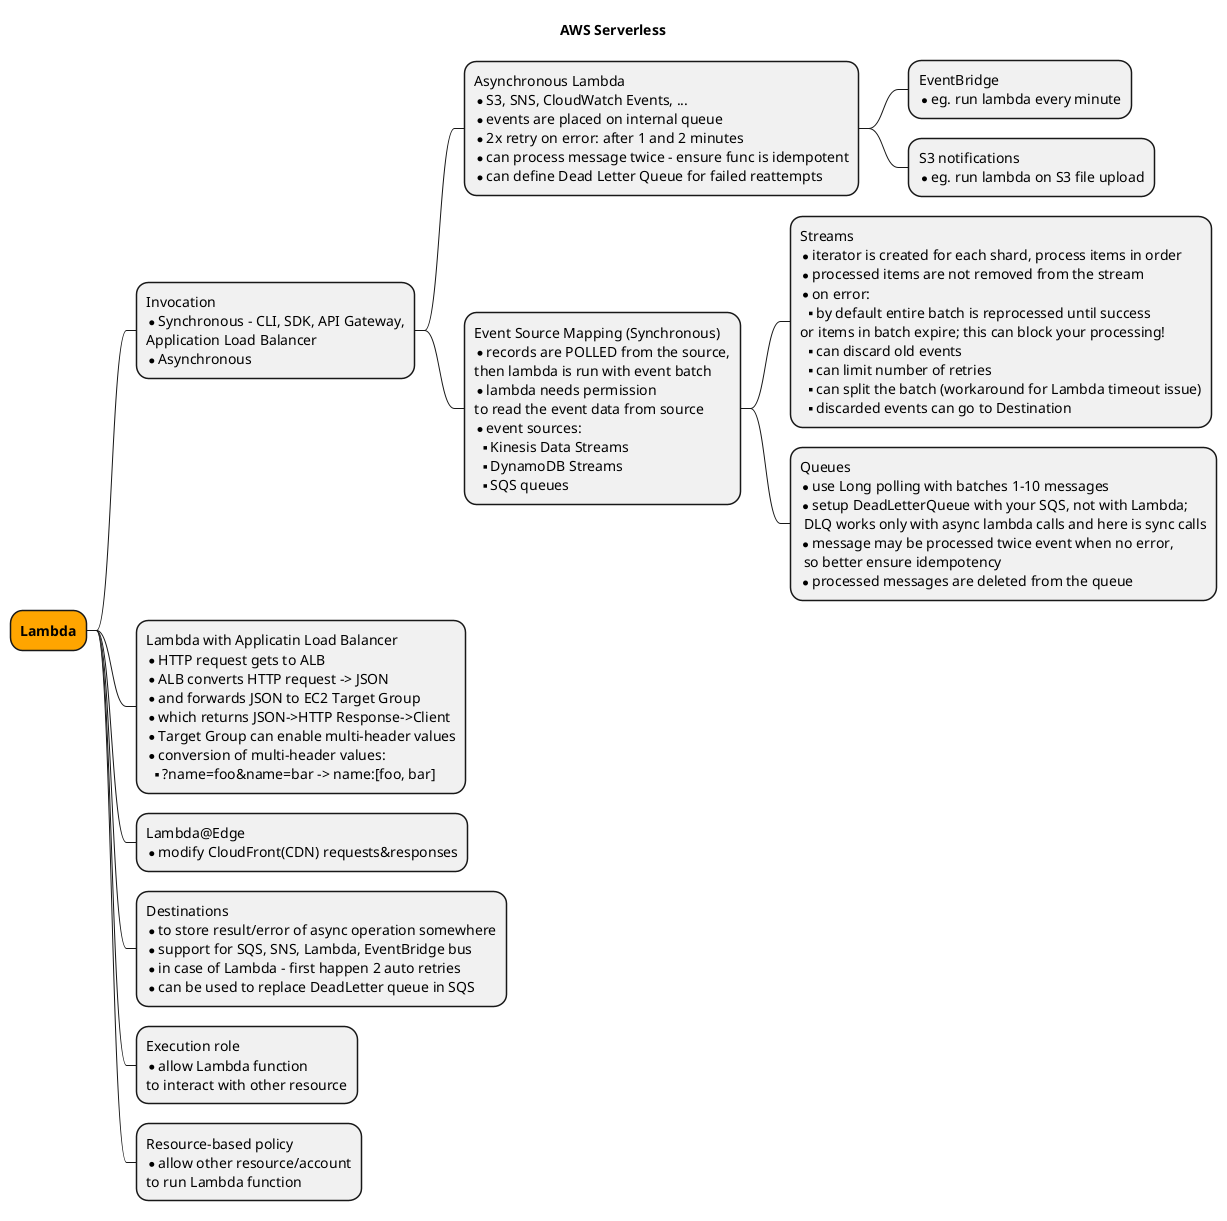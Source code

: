 @startmindmap 00-diagram

title AWS Serverless

<style>
mindmapDiagram {
  .trail {
    BackgroundColor Pink
  }
  .orange {
    BackgroundColor orange
  }
  .xray {
    BackgroundColor LightSkyBlue
  }
  .watch {
    BackgroundColor LightGreen
  }
}
</style>


*[#Orange] <b>Lambda
 * Invocation\n*Synchronous - CLI, SDK, API Gateway,\nApplication Load Balancer\n*Asynchronous
  * Asynchronous Lambda\n*S3, SNS, CloudWatch Events, ...\n*events are placed on internal queue\n*2x retry on error: after 1 and 2 minutes\n*can process message twice - ensure func is idempotent\n*can define Dead Letter Queue for failed reattempts
   * EventBridge\n*eg. run lambda every minute
   * S3 notifications\n*eg. run lambda on S3 file upload
  * Event Source Mapping (Synchronous)\n*records are POLLED from the source,\nthen lambda is run with event batch\n*lambda needs permission\nto read the event data from source\n*event sources:\n**Kinesis Data Streams\n**DynamoDB Streams\n**SQS queues
   * Streams\n*iterator is created for each shard, process items in order\n*processed items are not removed from the stream\n*on error:\n**by default entire batch is reprocessed until success\nor items in batch expire; this can block your processing!\n**can discard old events\n**can limit number of retries\n**can split the batch (workaround for Lambda timeout issue)\n**discarded events can go to Destination
   * Queues\n*use Long polling with batches 1-10 messages\n*setup DeadLetterQueue with your SQS, not with Lambda;\n DLQ works only with async lambda calls and here is sync calls\n*message may be processed twice event when no error,\n so better ensure idempotency\n*processed messages are deleted from the queue
 * Lambda with Applicatin Load Balancer\n*HTTP request gets to ALB\n*ALB converts HTTP request -> JSON\n*and forwards JSON to EC2 Target Group\n*which returns JSON->HTTP Response->Client\n*Target Group can enable multi-header values\n*conversion of multi-header values:\n**?name=foo&name=bar -> name:[foo, bar]
 * Lambda@Edge\n*modify CloudFront(CDN) requests&responses
 * Destinations\n*to store result/error of async operation somewhere\n*support for SQS, SNS, Lambda, EventBridge bus\n*in case of Lambda - first happen 2 auto retries\n*can be used to replace DeadLetter queue in SQS
 * Execution role\n*allow Lambda function\nto interact with other resource
 * Resource-based policy\n*allow other resource/account\nto run Lambda function

@endmindmap
